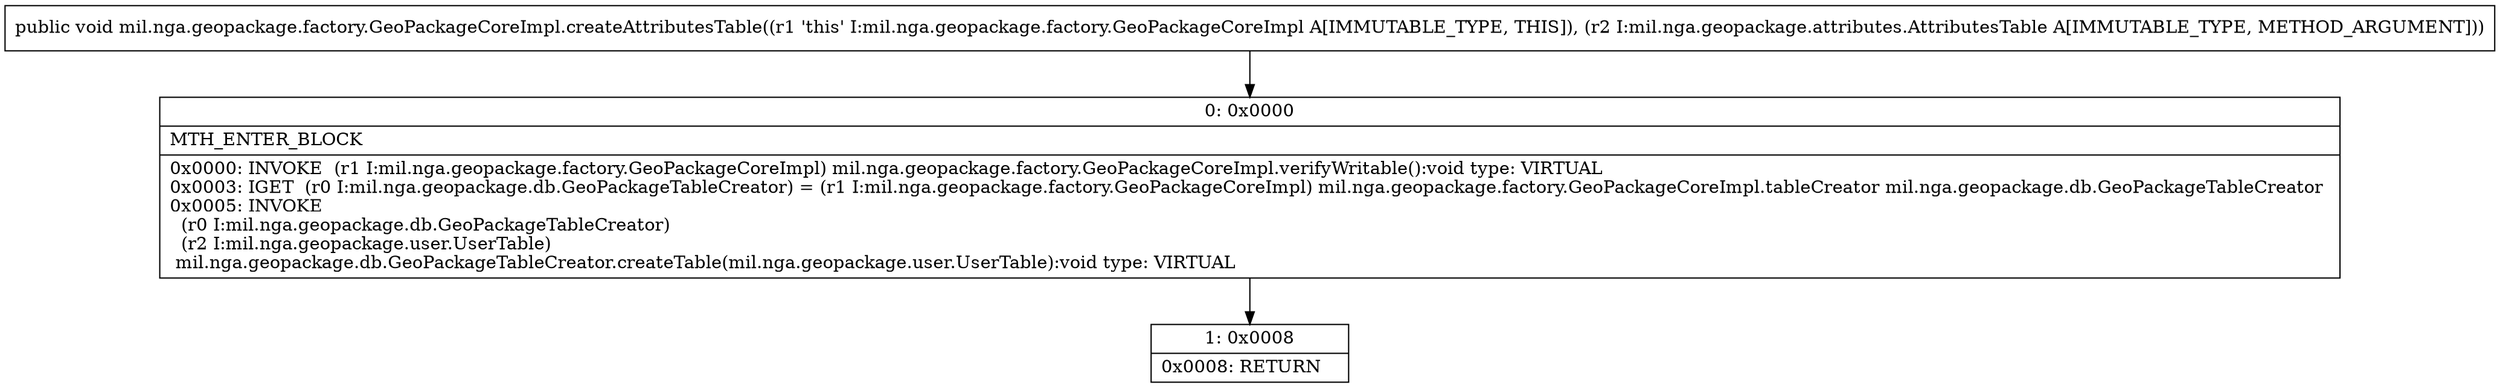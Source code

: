 digraph "CFG formil.nga.geopackage.factory.GeoPackageCoreImpl.createAttributesTable(Lmil\/nga\/geopackage\/attributes\/AttributesTable;)V" {
Node_0 [shape=record,label="{0\:\ 0x0000|MTH_ENTER_BLOCK\l|0x0000: INVOKE  (r1 I:mil.nga.geopackage.factory.GeoPackageCoreImpl) mil.nga.geopackage.factory.GeoPackageCoreImpl.verifyWritable():void type: VIRTUAL \l0x0003: IGET  (r0 I:mil.nga.geopackage.db.GeoPackageTableCreator) = (r1 I:mil.nga.geopackage.factory.GeoPackageCoreImpl) mil.nga.geopackage.factory.GeoPackageCoreImpl.tableCreator mil.nga.geopackage.db.GeoPackageTableCreator \l0x0005: INVOKE  \l  (r0 I:mil.nga.geopackage.db.GeoPackageTableCreator)\l  (r2 I:mil.nga.geopackage.user.UserTable)\l mil.nga.geopackage.db.GeoPackageTableCreator.createTable(mil.nga.geopackage.user.UserTable):void type: VIRTUAL \l}"];
Node_1 [shape=record,label="{1\:\ 0x0008|0x0008: RETURN   \l}"];
MethodNode[shape=record,label="{public void mil.nga.geopackage.factory.GeoPackageCoreImpl.createAttributesTable((r1 'this' I:mil.nga.geopackage.factory.GeoPackageCoreImpl A[IMMUTABLE_TYPE, THIS]), (r2 I:mil.nga.geopackage.attributes.AttributesTable A[IMMUTABLE_TYPE, METHOD_ARGUMENT])) }"];
MethodNode -> Node_0;
Node_0 -> Node_1;
}


